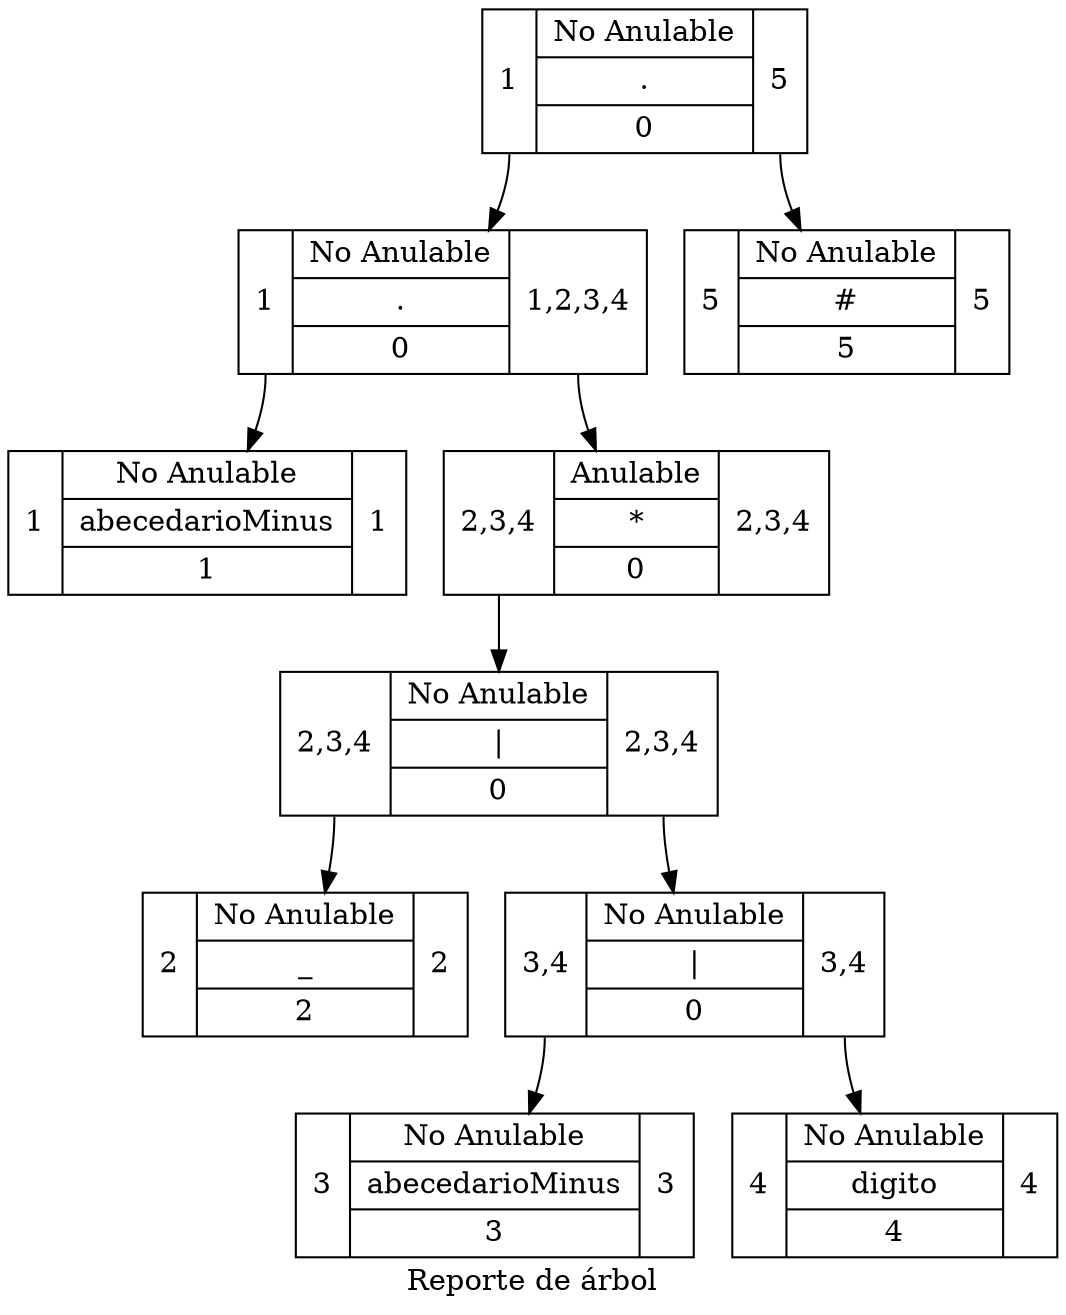 digraph Arbol{
node [shape=record, height=.1];
"node3"[label = "<f0>1 |{ No Anulable | abecedarioMinus | 1 } |<f2>1 "];
"node2"[label = "<f0>1 |{ No Anulable | \. | 0 } |<f2>1,2,3,4 "];
"node2":f0 -> "node3";
"node2":f2 -> "node4";
"node6"[label = "<f0>2 |{ No Anulable | \_ | 2 } |<f2>2 "];
"node5"[label = "<f0>2,3,4 |{ No Anulable | \| | 0 } |<f2>2,3,4 "];
"node5":f0 -> "node6";
"node5":f2 -> "node7";
"node8"[label = "<f0>3 |{ No Anulable | abecedarioMinus | 3 } |<f2>3 "];
"node7"[label = "<f0>3,4 |{ No Anulable | \| | 0 } |<f2>3,4 "];
"node7":f0 -> "node8";
"node7":f2 -> "node9";
"node9"[label = "<f0>4 |{ No Anulable | digito | 4 } |<f2>4 "];
"node4"[label = "<f0>2,3,4 |{ Anulable | \* | 0 } |<f2>2,3,4 "];
"node4":f0 -> "node5";
"node0"[label = "<f0>1 |{ No Anulable | \. | 0 } |<f2>5 "];
"node0":f0 -> "node2";
"node0":f2 -> "node1";
"node1"[label = "<f0>5 |{ No Anulable | \# | 5 } |<f2>5 "];
label= "Reporte de árbol";
}
